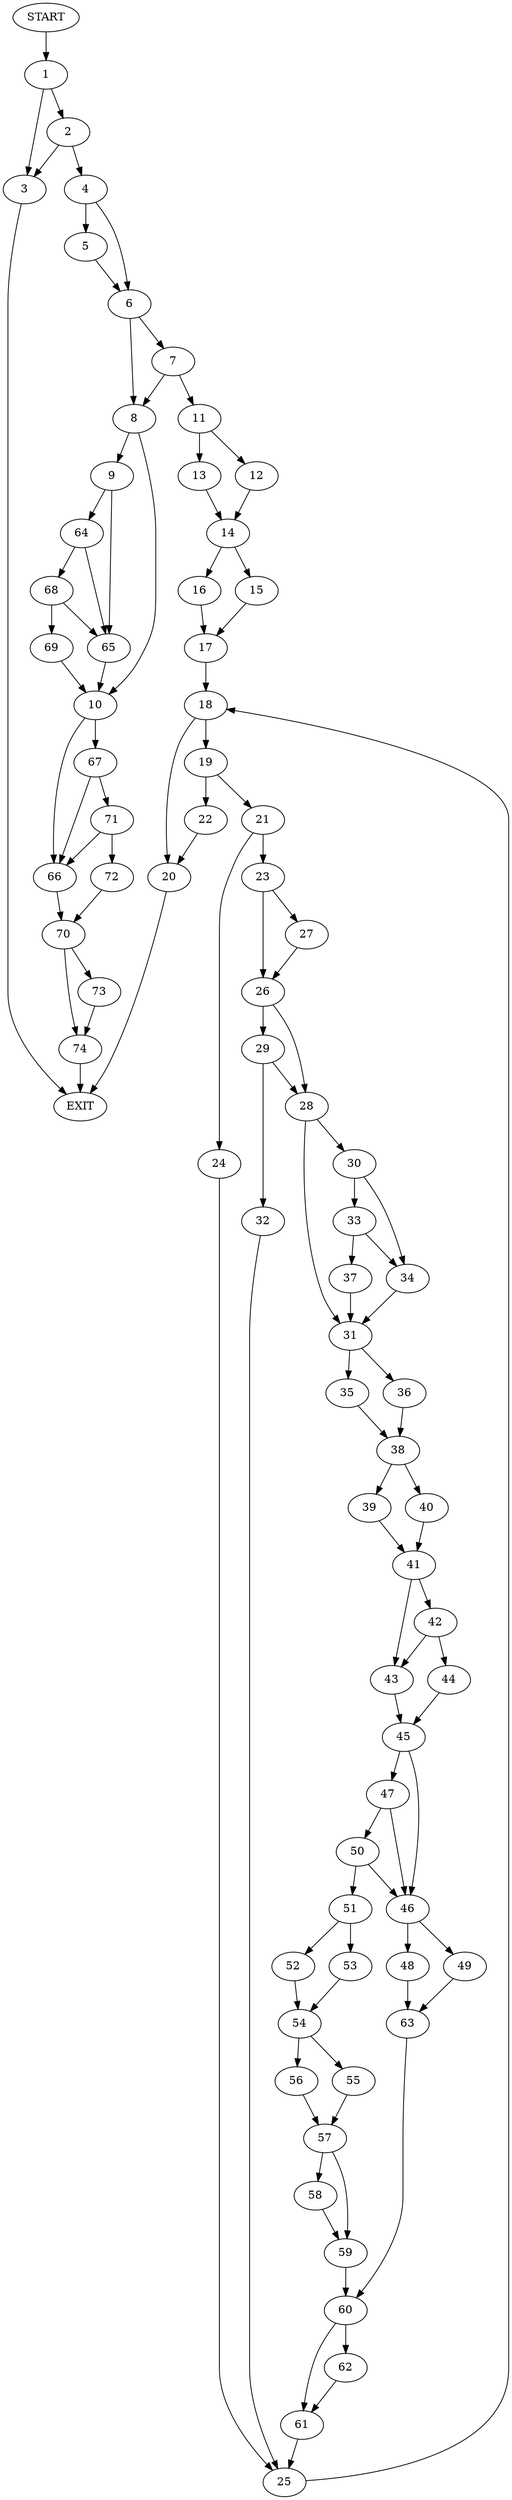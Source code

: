 digraph {
0 [label="START"]
75 [label="EXIT"]
0 -> 1
1 -> 2
1 -> 3
2 -> 4
2 -> 3
3 -> 75
4 -> 5
4 -> 6
5 -> 6
6 -> 7
6 -> 8
8 -> 9
8 -> 10
7 -> 11
7 -> 8
11 -> 12
11 -> 13
13 -> 14
12 -> 14
14 -> 15
14 -> 16
15 -> 17
16 -> 17
17 -> 18
18 -> 19
18 -> 20
19 -> 21
19 -> 22
20 -> 75
22 -> 20
21 -> 23
21 -> 24
24 -> 25
23 -> 26
23 -> 27
25 -> 18
26 -> 28
26 -> 29
27 -> 26
28 -> 30
28 -> 31
29 -> 28
29 -> 32
32 -> 25
30 -> 33
30 -> 34
31 -> 35
31 -> 36
34 -> 31
33 -> 34
33 -> 37
37 -> 31
36 -> 38
35 -> 38
38 -> 39
38 -> 40
40 -> 41
39 -> 41
41 -> 42
41 -> 43
42 -> 43
42 -> 44
43 -> 45
44 -> 45
45 -> 46
45 -> 47
46 -> 48
46 -> 49
47 -> 46
47 -> 50
50 -> 51
50 -> 46
51 -> 52
51 -> 53
53 -> 54
52 -> 54
54 -> 55
54 -> 56
56 -> 57
55 -> 57
57 -> 58
57 -> 59
58 -> 59
59 -> 60
60 -> 61
60 -> 62
49 -> 63
48 -> 63
63 -> 60
62 -> 61
61 -> 25
9 -> 64
9 -> 65
10 -> 66
10 -> 67
65 -> 10
64 -> 68
64 -> 65
68 -> 69
68 -> 65
69 -> 10
66 -> 70
67 -> 71
67 -> 66
71 -> 66
71 -> 72
72 -> 70
70 -> 73
70 -> 74
73 -> 74
74 -> 75
}
